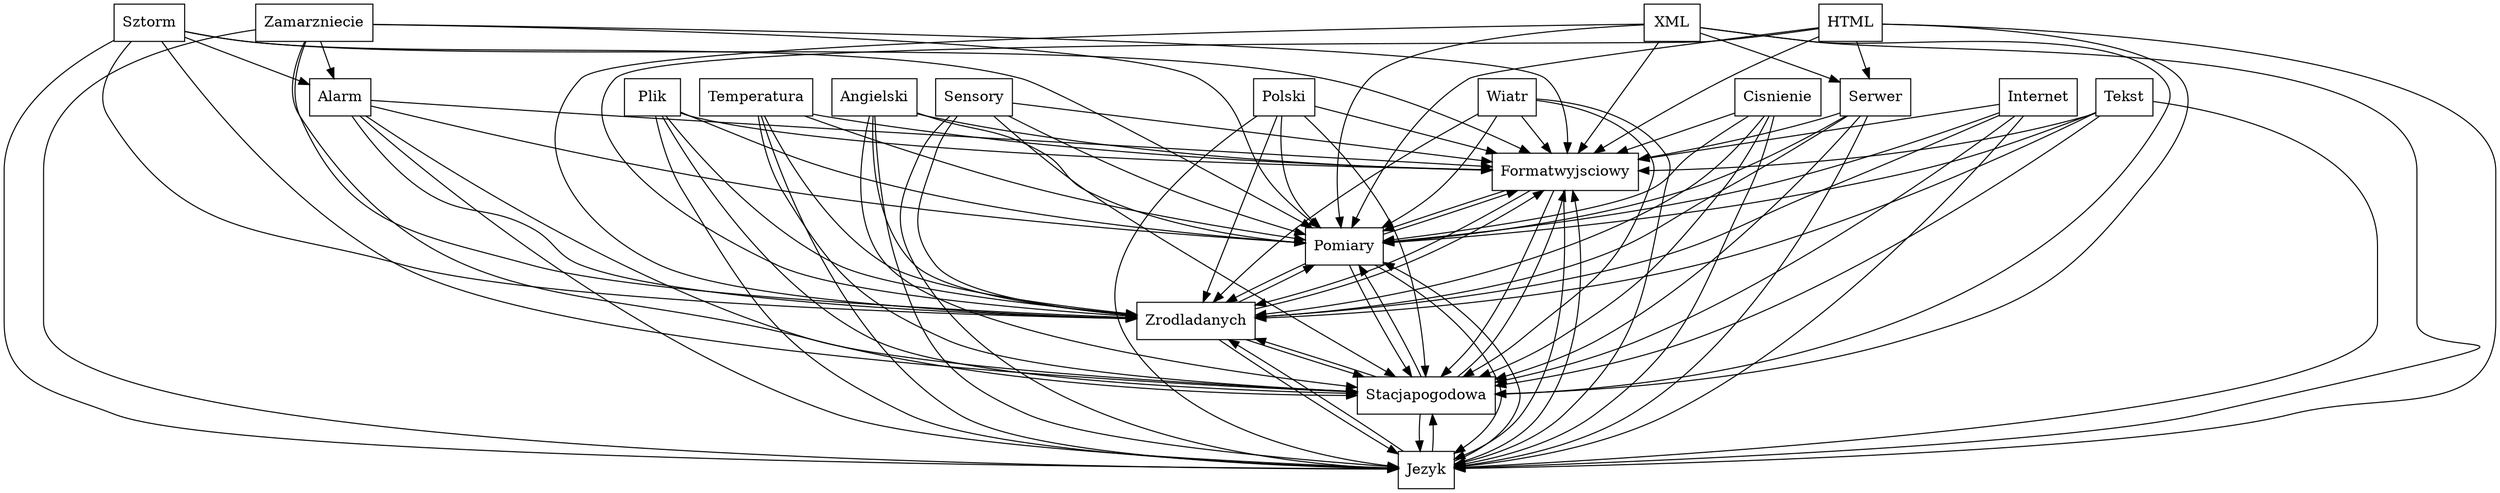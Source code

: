 digraph{
graph [rankdir=TB];
node [shape=box];
edge [arrowhead=normal];
0[label="Sensory",]
1[label="Angielski",]
2[label="Serwer",]
3[label="Zamarzniecie",]
4[label="Formatwyjsciowy",]
5[label="Polski",]
6[label="Pomiary",]
7[label="Temperatura",]
8[label="Sztorm",]
9[label="Alarm",]
10[label="Cisnienie",]
11[label="Wiatr",]
12[label="Tekst",]
13[label="Jezyk",]
14[label="Stacjapogodowa",]
15[label="HTML",]
16[label="Zrodladanych",]
17[label="XML",]
18[label="Plik",]
19[label="Internet",]
0->4[label="",]
0->6[label="",]
0->13[label="",]
0->14[label="",]
0->16[label="",]
1->4[label="",]
1->6[label="",]
1->13[label="",]
1->14[label="",]
1->16[label="",]
2->4[label="",]
2->6[label="",]
2->13[label="",]
2->14[label="",]
2->16[label="",]
3->4[label="",]
3->6[label="",]
3->9[label="",]
3->13[label="",]
3->14[label="",]
3->16[label="",]
4->6[label="",]
4->13[label="",]
4->14[label="",]
4->16[label="",]
5->4[label="",]
5->6[label="",]
5->13[label="",]
5->14[label="",]
5->16[label="",]
6->4[label="",]
6->13[label="",]
6->14[label="",]
6->16[label="",]
7->4[label="",]
7->6[label="",]
7->13[label="",]
7->14[label="",]
7->16[label="",]
8->4[label="",]
8->6[label="",]
8->9[label="",]
8->13[label="",]
8->14[label="",]
8->16[label="",]
9->4[label="",]
9->6[label="",]
9->13[label="",]
9->14[label="",]
9->16[label="",]
10->4[label="",]
10->6[label="",]
10->13[label="",]
10->14[label="",]
10->16[label="",]
11->4[label="",]
11->6[label="",]
11->13[label="",]
11->14[label="",]
11->16[label="",]
12->4[label="",]
12->6[label="",]
12->13[label="",]
12->14[label="",]
12->16[label="",]
13->4[label="",]
13->6[label="",]
13->14[label="",]
13->16[label="",]
14->4[label="",]
14->6[label="",]
14->13[label="",]
14->16[label="",]
15->2[label="",]
15->4[label="",]
15->6[label="",]
15->13[label="",]
15->14[label="",]
15->16[label="",]
16->4[label="",]
16->6[label="",]
16->13[label="",]
16->14[label="",]
17->2[label="",]
17->4[label="",]
17->6[label="",]
17->13[label="",]
17->14[label="",]
17->16[label="",]
18->4[label="",]
18->6[label="",]
18->13[label="",]
18->14[label="",]
18->16[label="",]
19->4[label="",]
19->6[label="",]
19->13[label="",]
19->14[label="",]
19->16[label="",]
}
